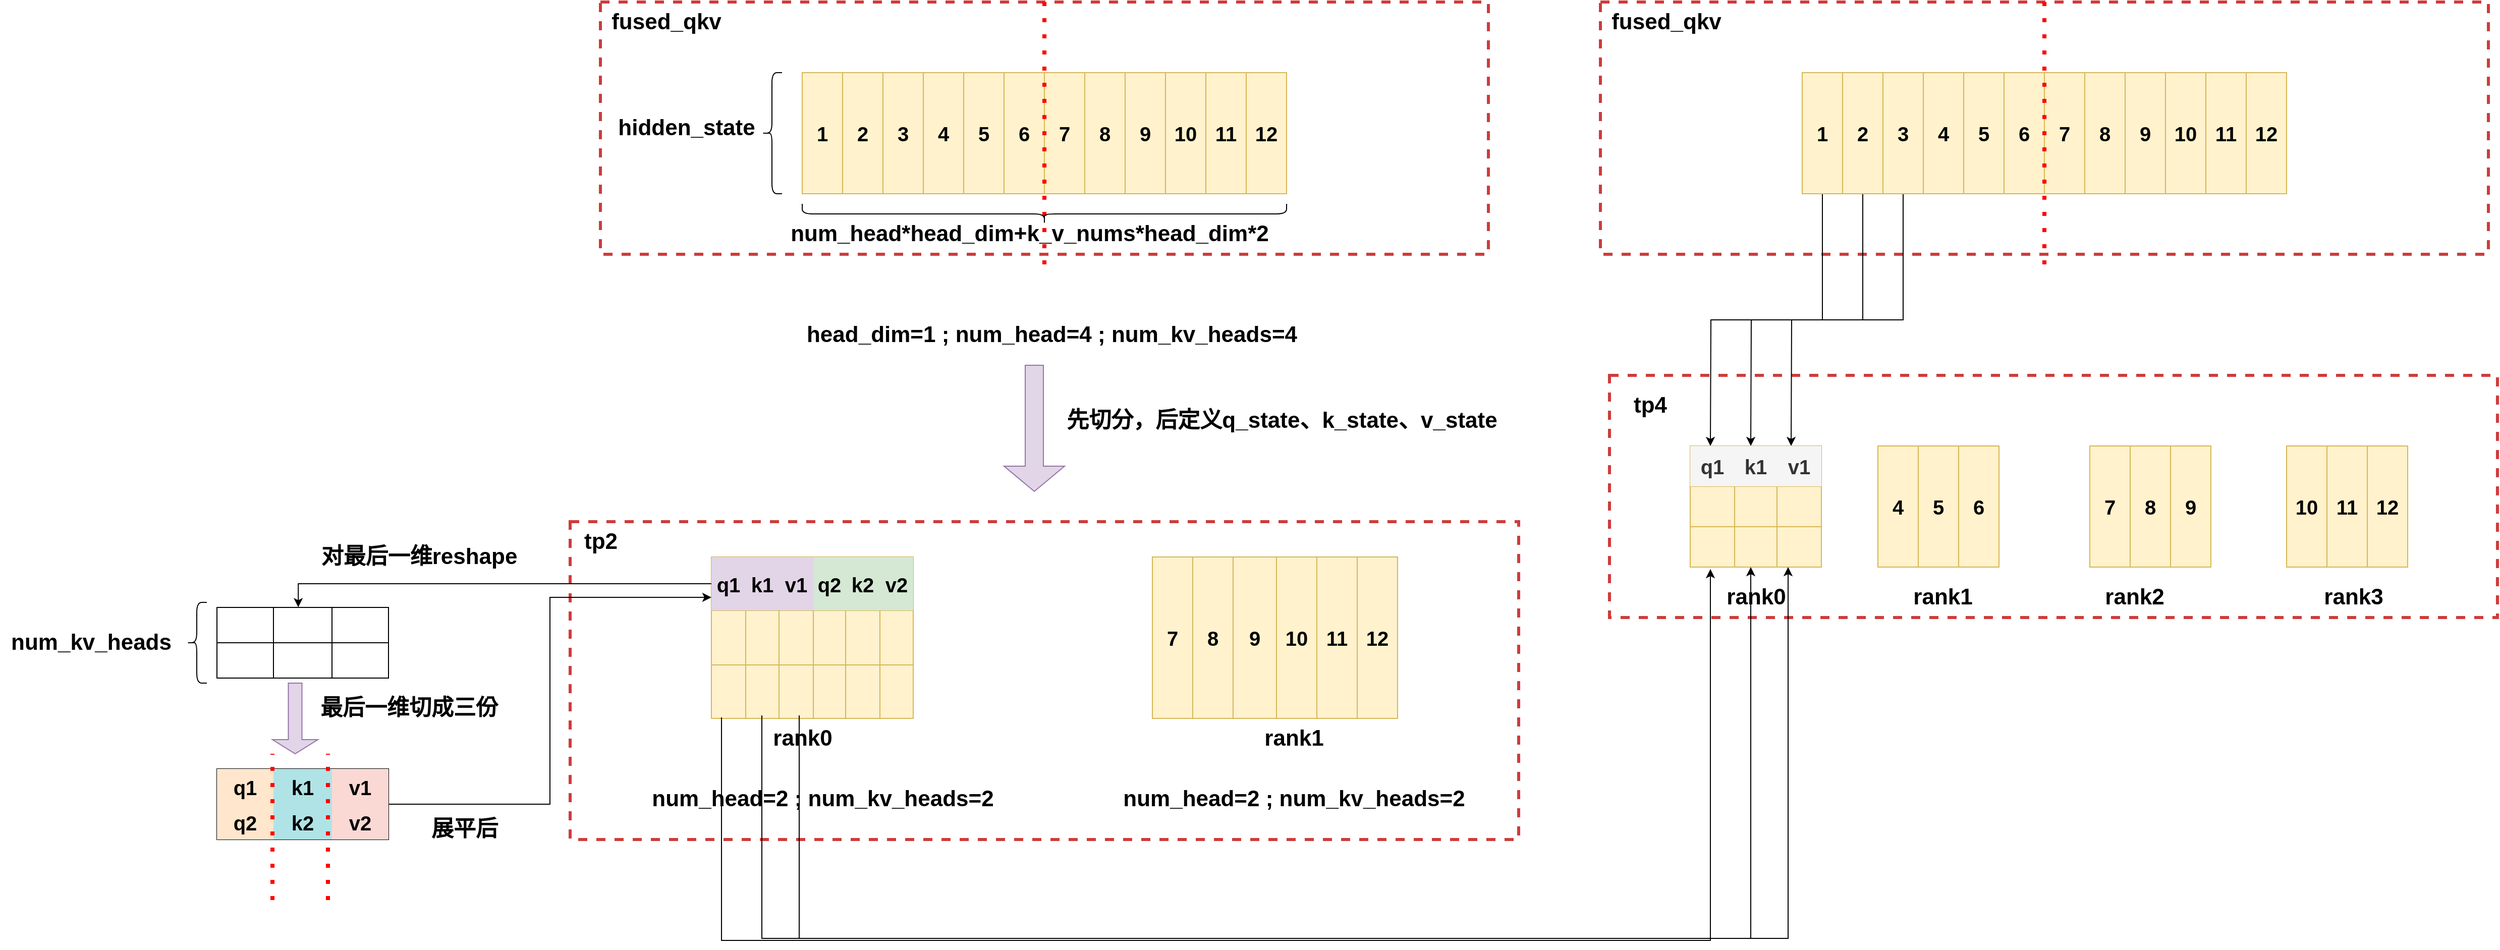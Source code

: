<mxfile version="28.1.2">
  <diagram name="第 1 页" id="qdPujDKUlXKJ9pawTFB2">
    <mxGraphModel dx="2940" dy="1637" grid="1" gridSize="10" guides="1" tooltips="1" connect="1" arrows="1" fold="1" page="1" pageScale="1" pageWidth="827" pageHeight="1169" math="0" shadow="0">
      <root>
        <mxCell id="0" />
        <mxCell id="1" parent="0" />
        <mxCell id="VnAICG5ymwRhYKLLCskk-14" value="" style="whiteSpace=wrap;html=1;fillColor=none;dashed=1;strokeWidth=3;strokeColor=light-dark(#ce3b3b, #ededed);" vertex="1" parent="1">
          <mxGeometry x="580" y="705" width="940" height="315" as="geometry" />
        </mxCell>
        <mxCell id="VnAICG5ymwRhYKLLCskk-2" value="" style="whiteSpace=wrap;html=1;fillColor=none;dashed=1;strokeWidth=3;strokeColor=light-dark(#ce3b3b, #ededed);" vertex="1" parent="1">
          <mxGeometry x="610" y="190" width="880" height="250" as="geometry" />
        </mxCell>
        <mxCell id="VnAICG5ymwRhYKLLCskk-1" value="1" style="rounded=0;whiteSpace=wrap;html=1;fillColor=#fff2cc;strokeColor=#d6b656;fontSize=20;fontStyle=1" vertex="1" parent="1">
          <mxGeometry x="810" y="260" width="40" height="120" as="geometry" />
        </mxCell>
        <mxCell id="VnAICG5ymwRhYKLLCskk-3" value="2" style="rounded=0;whiteSpace=wrap;html=1;fillColor=#fff2cc;strokeColor=#d6b656;fontSize=20;fontStyle=1" vertex="1" parent="1">
          <mxGeometry x="850" y="260" width="40" height="120" as="geometry" />
        </mxCell>
        <mxCell id="VnAICG5ymwRhYKLLCskk-4" value="3" style="rounded=0;whiteSpace=wrap;html=1;fillColor=#fff2cc;strokeColor=#d6b656;fontSize=20;fontStyle=1" vertex="1" parent="1">
          <mxGeometry x="890" y="260" width="40" height="120" as="geometry" />
        </mxCell>
        <mxCell id="VnAICG5ymwRhYKLLCskk-5" value="4" style="rounded=0;whiteSpace=wrap;html=1;fillColor=#fff2cc;strokeColor=#d6b656;fontSize=20;fontStyle=1" vertex="1" parent="1">
          <mxGeometry x="930" y="260" width="40" height="120" as="geometry" />
        </mxCell>
        <mxCell id="VnAICG5ymwRhYKLLCskk-6" value="5" style="rounded=0;whiteSpace=wrap;html=1;fillColor=#fff2cc;strokeColor=#d6b656;fontSize=20;fontStyle=1" vertex="1" parent="1">
          <mxGeometry x="970" y="260" width="40" height="120" as="geometry" />
        </mxCell>
        <mxCell id="VnAICG5ymwRhYKLLCskk-7" value="6" style="rounded=0;whiteSpace=wrap;html=1;fillColor=#fff2cc;strokeColor=#d6b656;fontSize=20;fontStyle=1" vertex="1" parent="1">
          <mxGeometry x="1010" y="260" width="40" height="120" as="geometry" />
        </mxCell>
        <mxCell id="VnAICG5ymwRhYKLLCskk-8" value="7" style="rounded=0;whiteSpace=wrap;html=1;fillColor=#fff2cc;strokeColor=#d6b656;fontSize=20;fontStyle=1" vertex="1" parent="1">
          <mxGeometry x="1050" y="260" width="40" height="120" as="geometry" />
        </mxCell>
        <mxCell id="VnAICG5ymwRhYKLLCskk-9" value="8" style="rounded=0;whiteSpace=wrap;html=1;fillColor=#fff2cc;strokeColor=#d6b656;fontSize=20;fontStyle=1" vertex="1" parent="1">
          <mxGeometry x="1090" y="260" width="40" height="120" as="geometry" />
        </mxCell>
        <mxCell id="VnAICG5ymwRhYKLLCskk-10" value="9" style="rounded=0;whiteSpace=wrap;html=1;fillColor=#fff2cc;strokeColor=#d6b656;fontSize=20;fontStyle=1" vertex="1" parent="1">
          <mxGeometry x="1130" y="260" width="40" height="120" as="geometry" />
        </mxCell>
        <mxCell id="VnAICG5ymwRhYKLLCskk-11" value="10" style="rounded=0;whiteSpace=wrap;html=1;fillColor=#fff2cc;strokeColor=#d6b656;fontSize=20;fontStyle=1" vertex="1" parent="1">
          <mxGeometry x="1170" y="260" width="40" height="120" as="geometry" />
        </mxCell>
        <mxCell id="VnAICG5ymwRhYKLLCskk-12" value="11" style="rounded=0;whiteSpace=wrap;html=1;fillColor=#fff2cc;strokeColor=#d6b656;fontSize=20;fontStyle=1" vertex="1" parent="1">
          <mxGeometry x="1210" y="260" width="40" height="120" as="geometry" />
        </mxCell>
        <mxCell id="VnAICG5ymwRhYKLLCskk-13" value="12" style="rounded=0;whiteSpace=wrap;html=1;fillColor=#fff2cc;strokeColor=#d6b656;fontSize=20;fontStyle=1" vertex="1" parent="1">
          <mxGeometry x="1250" y="260" width="40" height="120" as="geometry" />
        </mxCell>
        <mxCell id="VnAICG5ymwRhYKLLCskk-27" value="" style="whiteSpace=wrap;html=1;fillColor=none;dashed=1;strokeWidth=3;strokeColor=light-dark(#ce3b3b, #ededed);" vertex="1" parent="1">
          <mxGeometry x="1610" y="560" width="880" height="240" as="geometry" />
        </mxCell>
        <mxCell id="VnAICG5ymwRhYKLLCskk-50" value="&lt;font style=&quot;font-size: 22px;&quot;&gt;&lt;b&gt;fused_qkv&lt;/b&gt;&lt;/font&gt;" style="text;html=1;align=center;verticalAlign=middle;resizable=0;points=[];autosize=1;strokeColor=none;fillColor=none;" vertex="1" parent="1">
          <mxGeometry x="610" y="190" width="130" height="40" as="geometry" />
        </mxCell>
        <mxCell id="VnAICG5ymwRhYKLLCskk-51" value="" style="endArrow=none;dashed=1;html=1;dashPattern=1 3;strokeWidth=4;rounded=0;entryX=0.5;entryY=0;entryDx=0;entryDy=0;strokeColor=#FF0000;" edge="1" parent="1" target="VnAICG5ymwRhYKLLCskk-2">
          <mxGeometry width="50" height="50" relative="1" as="geometry">
            <mxPoint x="1050" y="450" as="sourcePoint" />
            <mxPoint x="1260" y="560" as="targetPoint" />
          </mxGeometry>
        </mxCell>
        <mxCell id="VnAICG5ymwRhYKLLCskk-52" value="&lt;font style=&quot;font-size: 22px;&quot;&gt;&lt;b&gt;tp2&lt;/b&gt;&lt;/font&gt;" style="text;html=1;align=center;verticalAlign=middle;resizable=0;points=[];autosize=1;strokeColor=none;fillColor=none;" vertex="1" parent="1">
          <mxGeometry x="580" y="705" width="60" height="40" as="geometry" />
        </mxCell>
        <mxCell id="VnAICG5ymwRhYKLLCskk-53" value="&lt;font style=&quot;font-size: 22px;&quot;&gt;&lt;b&gt;rank0&lt;/b&gt;&lt;/font&gt;" style="text;html=1;align=center;verticalAlign=middle;resizable=0;points=[];autosize=1;strokeColor=none;fillColor=none;" vertex="1" parent="1">
          <mxGeometry x="770" y="900" width="80" height="40" as="geometry" />
        </mxCell>
        <mxCell id="VnAICG5ymwRhYKLLCskk-54" value="&lt;font style=&quot;font-size: 22px;&quot;&gt;&lt;b&gt;rank1&lt;/b&gt;&lt;/font&gt;" style="text;html=1;align=center;verticalAlign=middle;resizable=0;points=[];autosize=1;strokeColor=none;fillColor=none;" vertex="1" parent="1">
          <mxGeometry x="1257" y="900" width="80" height="40" as="geometry" />
        </mxCell>
        <mxCell id="VnAICG5ymwRhYKLLCskk-55" value="&lt;font style=&quot;font-size: 22px;&quot;&gt;&lt;b&gt;tp4&lt;/b&gt;&lt;/font&gt;" style="text;html=1;align=center;verticalAlign=middle;resizable=0;points=[];autosize=1;strokeColor=none;fillColor=none;" vertex="1" parent="1">
          <mxGeometry x="1620" y="570" width="60" height="40" as="geometry" />
        </mxCell>
        <mxCell id="VnAICG5ymwRhYKLLCskk-56" value="&lt;font style=&quot;font-size: 22px;&quot;&gt;&lt;b&gt;rank0&lt;/b&gt;&lt;/font&gt;" style="text;html=1;align=center;verticalAlign=middle;resizable=0;points=[];autosize=1;strokeColor=none;fillColor=none;" vertex="1" parent="1">
          <mxGeometry x="1715" y="760" width="80" height="40" as="geometry" />
        </mxCell>
        <mxCell id="VnAICG5ymwRhYKLLCskk-57" value="&lt;font style=&quot;font-size: 22px;&quot;&gt;&lt;b&gt;rank1&lt;/b&gt;&lt;/font&gt;" style="text;html=1;align=center;verticalAlign=middle;resizable=0;points=[];autosize=1;strokeColor=none;fillColor=none;" vertex="1" parent="1">
          <mxGeometry x="1900" y="760" width="80" height="40" as="geometry" />
        </mxCell>
        <mxCell id="VnAICG5ymwRhYKLLCskk-58" value="&lt;font style=&quot;font-size: 22px;&quot;&gt;&lt;b&gt;rank2&lt;/b&gt;&lt;/font&gt;" style="text;html=1;align=center;verticalAlign=middle;resizable=0;points=[];autosize=1;strokeColor=none;fillColor=none;" vertex="1" parent="1">
          <mxGeometry x="2090" y="760" width="80" height="40" as="geometry" />
        </mxCell>
        <mxCell id="VnAICG5ymwRhYKLLCskk-59" value="&lt;font style=&quot;font-size: 22px;&quot;&gt;&lt;b&gt;rank3&lt;/b&gt;&lt;/font&gt;" style="text;html=1;align=center;verticalAlign=middle;resizable=0;points=[];autosize=1;strokeColor=none;fillColor=none;" vertex="1" parent="1">
          <mxGeometry x="2307" y="760" width="80" height="40" as="geometry" />
        </mxCell>
        <mxCell id="VnAICG5ymwRhYKLLCskk-60" value="" style="whiteSpace=wrap;html=1;fillColor=none;dashed=1;strokeWidth=3;strokeColor=light-dark(#ce3b3b, #ededed);" vertex="1" parent="1">
          <mxGeometry x="1601" y="190" width="880" height="250" as="geometry" />
        </mxCell>
        <mxCell id="VnAICG5ymwRhYKLLCskk-75" style="edgeStyle=orthogonalEdgeStyle;rounded=0;orthogonalLoop=1;jettySize=auto;html=1;exitX=0.5;exitY=1;exitDx=0;exitDy=0;entryX=0.5;entryY=0;entryDx=0;entryDy=0;" edge="1" parent="1" source="VnAICG5ymwRhYKLLCskk-61">
          <mxGeometry relative="1" as="geometry">
            <mxPoint x="1710" y="630" as="targetPoint" />
          </mxGeometry>
        </mxCell>
        <mxCell id="VnAICG5ymwRhYKLLCskk-61" value="1" style="rounded=0;whiteSpace=wrap;html=1;fillColor=#fff2cc;strokeColor=#d6b656;fontSize=20;fontStyle=1" vertex="1" parent="1">
          <mxGeometry x="1801" y="260" width="40" height="120" as="geometry" />
        </mxCell>
        <mxCell id="VnAICG5ymwRhYKLLCskk-76" style="edgeStyle=orthogonalEdgeStyle;rounded=0;orthogonalLoop=1;jettySize=auto;html=1;exitX=0.5;exitY=1;exitDx=0;exitDy=0;entryX=0.5;entryY=0;entryDx=0;entryDy=0;" edge="1" parent="1" source="VnAICG5ymwRhYKLLCskk-62">
          <mxGeometry relative="1" as="geometry">
            <mxPoint x="1750" y="630" as="targetPoint" />
          </mxGeometry>
        </mxCell>
        <mxCell id="VnAICG5ymwRhYKLLCskk-62" value="2" style="rounded=0;whiteSpace=wrap;html=1;fillColor=#fff2cc;strokeColor=#d6b656;fontSize=20;fontStyle=1" vertex="1" parent="1">
          <mxGeometry x="1841" y="260" width="40" height="120" as="geometry" />
        </mxCell>
        <mxCell id="VnAICG5ymwRhYKLLCskk-77" style="edgeStyle=orthogonalEdgeStyle;rounded=0;orthogonalLoop=1;jettySize=auto;html=1;exitX=0.5;exitY=1;exitDx=0;exitDy=0;entryX=0.5;entryY=0;entryDx=0;entryDy=0;" edge="1" parent="1" source="VnAICG5ymwRhYKLLCskk-63">
          <mxGeometry relative="1" as="geometry">
            <mxPoint x="1790" y="630" as="targetPoint" />
          </mxGeometry>
        </mxCell>
        <mxCell id="VnAICG5ymwRhYKLLCskk-63" value="3" style="rounded=0;whiteSpace=wrap;html=1;fillColor=#fff2cc;strokeColor=#d6b656;fontSize=20;fontStyle=1" vertex="1" parent="1">
          <mxGeometry x="1881" y="260" width="40" height="120" as="geometry" />
        </mxCell>
        <mxCell id="VnAICG5ymwRhYKLLCskk-64" value="4" style="rounded=0;whiteSpace=wrap;html=1;fillColor=#fff2cc;strokeColor=#d6b656;fontSize=20;fontStyle=1" vertex="1" parent="1">
          <mxGeometry x="1921" y="260" width="40" height="120" as="geometry" />
        </mxCell>
        <mxCell id="VnAICG5ymwRhYKLLCskk-65" value="5" style="rounded=0;whiteSpace=wrap;html=1;fillColor=#fff2cc;strokeColor=#d6b656;fontSize=20;fontStyle=1" vertex="1" parent="1">
          <mxGeometry x="1961" y="260" width="40" height="120" as="geometry" />
        </mxCell>
        <mxCell id="VnAICG5ymwRhYKLLCskk-66" value="6" style="rounded=0;whiteSpace=wrap;html=1;fillColor=#fff2cc;strokeColor=#d6b656;fontSize=20;fontStyle=1" vertex="1" parent="1">
          <mxGeometry x="2001" y="260" width="40" height="120" as="geometry" />
        </mxCell>
        <mxCell id="VnAICG5ymwRhYKLLCskk-67" value="7" style="rounded=0;whiteSpace=wrap;html=1;fillColor=#fff2cc;strokeColor=#d6b656;fontSize=20;fontStyle=1" vertex="1" parent="1">
          <mxGeometry x="2041" y="260" width="40" height="120" as="geometry" />
        </mxCell>
        <mxCell id="VnAICG5ymwRhYKLLCskk-68" value="8" style="rounded=0;whiteSpace=wrap;html=1;fillColor=#fff2cc;strokeColor=#d6b656;fontSize=20;fontStyle=1" vertex="1" parent="1">
          <mxGeometry x="2081" y="260" width="40" height="120" as="geometry" />
        </mxCell>
        <mxCell id="VnAICG5ymwRhYKLLCskk-69" value="9" style="rounded=0;whiteSpace=wrap;html=1;fillColor=#fff2cc;strokeColor=#d6b656;fontSize=20;fontStyle=1" vertex="1" parent="1">
          <mxGeometry x="2121" y="260" width="40" height="120" as="geometry" />
        </mxCell>
        <mxCell id="VnAICG5ymwRhYKLLCskk-70" value="10" style="rounded=0;whiteSpace=wrap;html=1;fillColor=#fff2cc;strokeColor=#d6b656;fontSize=20;fontStyle=1" vertex="1" parent="1">
          <mxGeometry x="2161" y="260" width="40" height="120" as="geometry" />
        </mxCell>
        <mxCell id="VnAICG5ymwRhYKLLCskk-71" value="11" style="rounded=0;whiteSpace=wrap;html=1;fillColor=#fff2cc;strokeColor=#d6b656;fontSize=20;fontStyle=1" vertex="1" parent="1">
          <mxGeometry x="2201" y="260" width="40" height="120" as="geometry" />
        </mxCell>
        <mxCell id="VnAICG5ymwRhYKLLCskk-72" value="12" style="rounded=0;whiteSpace=wrap;html=1;fillColor=#fff2cc;strokeColor=#d6b656;fontSize=20;fontStyle=1" vertex="1" parent="1">
          <mxGeometry x="2241" y="260" width="40" height="120" as="geometry" />
        </mxCell>
        <mxCell id="VnAICG5ymwRhYKLLCskk-73" value="&lt;font style=&quot;font-size: 22px;&quot;&gt;&lt;b&gt;fused_qkv&lt;/b&gt;&lt;/font&gt;" style="text;html=1;align=center;verticalAlign=middle;resizable=0;points=[];autosize=1;strokeColor=none;fillColor=none;" vertex="1" parent="1">
          <mxGeometry x="1601" y="190" width="130" height="40" as="geometry" />
        </mxCell>
        <mxCell id="VnAICG5ymwRhYKLLCskk-74" value="" style="endArrow=none;dashed=1;html=1;dashPattern=1 3;strokeWidth=4;rounded=0;entryX=0.5;entryY=0;entryDx=0;entryDy=0;strokeColor=#FF0000;" edge="1" parent="1" target="VnAICG5ymwRhYKLLCskk-60">
          <mxGeometry width="50" height="50" relative="1" as="geometry">
            <mxPoint x="2041" y="450" as="sourcePoint" />
            <mxPoint x="2251" y="560" as="targetPoint" />
          </mxGeometry>
        </mxCell>
        <mxCell id="VnAICG5ymwRhYKLLCskk-109" value="" style="shape=table;startSize=0;container=1;collapsible=0;childLayout=tableLayout;fillColor=#fff2cc;strokeColor=#d6b656;fontSize=20;fontStyle=1" vertex="1" parent="1">
          <mxGeometry x="720" y="740" width="200" height="160" as="geometry" />
        </mxCell>
        <mxCell id="VnAICG5ymwRhYKLLCskk-110" value="" style="shape=tableRow;horizontal=0;startSize=0;swimlaneHead=0;swimlaneBody=0;strokeColor=inherit;top=0;left=0;bottom=0;right=0;collapsible=0;dropTarget=0;fillColor=none;points=[[0,0.5],[1,0.5]];portConstraint=eastwest;fontSize=20;fontStyle=1" vertex="1" parent="VnAICG5ymwRhYKLLCskk-109">
          <mxGeometry width="200" height="53" as="geometry" />
        </mxCell>
        <mxCell id="VnAICG5ymwRhYKLLCskk-111" value="q1" style="shape=partialRectangle;html=1;whiteSpace=wrap;connectable=0;strokeColor=#9673a6;overflow=hidden;fillColor=#e1d5e7;top=0;left=0;bottom=0;right=0;pointerEvents=1;fontSize=20;fontStyle=1" vertex="1" parent="VnAICG5ymwRhYKLLCskk-110">
          <mxGeometry width="34" height="53" as="geometry">
            <mxRectangle width="34" height="53" as="alternateBounds" />
          </mxGeometry>
        </mxCell>
        <mxCell id="VnAICG5ymwRhYKLLCskk-112" value="k1" style="shape=partialRectangle;html=1;whiteSpace=wrap;connectable=0;overflow=hidden;top=0;left=0;bottom=0;right=0;pointerEvents=1;fillColor=#e1d5e7;strokeColor=#9673a6;fontSize=20;fontStyle=1" vertex="1" parent="VnAICG5ymwRhYKLLCskk-110">
          <mxGeometry x="34" width="33" height="53" as="geometry">
            <mxRectangle width="33" height="53" as="alternateBounds" />
          </mxGeometry>
        </mxCell>
        <mxCell id="VnAICG5ymwRhYKLLCskk-113" value="v1" style="shape=partialRectangle;html=1;whiteSpace=wrap;connectable=0;strokeColor=#9673a6;overflow=hidden;fillColor=#e1d5e7;top=0;left=0;bottom=0;right=0;pointerEvents=1;fontSize=20;fontStyle=1" vertex="1" parent="VnAICG5ymwRhYKLLCskk-110">
          <mxGeometry x="67" width="34" height="53" as="geometry">
            <mxRectangle width="34" height="53" as="alternateBounds" />
          </mxGeometry>
        </mxCell>
        <mxCell id="VnAICG5ymwRhYKLLCskk-114" value="q2" style="shape=partialRectangle;html=1;whiteSpace=wrap;connectable=0;strokeColor=#82b366;overflow=hidden;fillColor=#d5e8d4;top=0;left=0;bottom=0;right=0;pointerEvents=1;fontSize=20;fontStyle=1" vertex="1" parent="VnAICG5ymwRhYKLLCskk-110">
          <mxGeometry x="101" width="32" height="53" as="geometry">
            <mxRectangle width="32" height="53" as="alternateBounds" />
          </mxGeometry>
        </mxCell>
        <mxCell id="VnAICG5ymwRhYKLLCskk-115" value="k2" style="shape=partialRectangle;html=1;whiteSpace=wrap;connectable=0;strokeColor=#82b366;overflow=hidden;fillColor=#d5e8d4;top=0;left=0;bottom=0;right=0;pointerEvents=1;fontSize=20;fontStyle=1" vertex="1" parent="VnAICG5ymwRhYKLLCskk-110">
          <mxGeometry x="133" width="34" height="53" as="geometry">
            <mxRectangle width="34" height="53" as="alternateBounds" />
          </mxGeometry>
        </mxCell>
        <mxCell id="VnAICG5ymwRhYKLLCskk-116" value="v2" style="shape=partialRectangle;html=1;whiteSpace=wrap;connectable=0;strokeColor=#82b366;overflow=hidden;fillColor=#d5e8d4;top=0;left=0;bottom=0;right=0;pointerEvents=1;fontSize=20;fontStyle=1" vertex="1" parent="VnAICG5ymwRhYKLLCskk-110">
          <mxGeometry x="167" width="33" height="53" as="geometry">
            <mxRectangle width="33" height="53" as="alternateBounds" />
          </mxGeometry>
        </mxCell>
        <mxCell id="VnAICG5ymwRhYKLLCskk-117" value="" style="shape=tableRow;horizontal=0;startSize=0;swimlaneHead=0;swimlaneBody=0;strokeColor=inherit;top=0;left=0;bottom=0;right=0;collapsible=0;dropTarget=0;fillColor=none;points=[[0,0.5],[1,0.5]];portConstraint=eastwest;fontSize=20;fontStyle=1" vertex="1" parent="VnAICG5ymwRhYKLLCskk-109">
          <mxGeometry y="53" width="200" height="54" as="geometry" />
        </mxCell>
        <mxCell id="VnAICG5ymwRhYKLLCskk-118" value="" style="shape=partialRectangle;html=1;whiteSpace=wrap;connectable=0;strokeColor=inherit;overflow=hidden;fillColor=none;top=0;left=0;bottom=0;right=0;pointerEvents=1;fontSize=20;fontStyle=1" vertex="1" parent="VnAICG5ymwRhYKLLCskk-117">
          <mxGeometry width="34" height="54" as="geometry">
            <mxRectangle width="34" height="54" as="alternateBounds" />
          </mxGeometry>
        </mxCell>
        <mxCell id="VnAICG5ymwRhYKLLCskk-119" value="" style="shape=partialRectangle;html=1;whiteSpace=wrap;connectable=0;strokeColor=inherit;overflow=hidden;fillColor=none;top=0;left=0;bottom=0;right=0;pointerEvents=1;fontSize=20;fontStyle=1" vertex="1" parent="VnAICG5ymwRhYKLLCskk-117">
          <mxGeometry x="34" width="33" height="54" as="geometry">
            <mxRectangle width="33" height="54" as="alternateBounds" />
          </mxGeometry>
        </mxCell>
        <mxCell id="VnAICG5ymwRhYKLLCskk-120" value="" style="shape=partialRectangle;html=1;whiteSpace=wrap;connectable=0;strokeColor=inherit;overflow=hidden;fillColor=none;top=0;left=0;bottom=0;right=0;pointerEvents=1;fontSize=20;fontStyle=1" vertex="1" parent="VnAICG5ymwRhYKLLCskk-117">
          <mxGeometry x="67" width="34" height="54" as="geometry">
            <mxRectangle width="34" height="54" as="alternateBounds" />
          </mxGeometry>
        </mxCell>
        <mxCell id="VnAICG5ymwRhYKLLCskk-121" value="" style="shape=partialRectangle;html=1;whiteSpace=wrap;connectable=0;strokeColor=inherit;overflow=hidden;fillColor=none;top=0;left=0;bottom=0;right=0;pointerEvents=1;fontSize=20;fontStyle=1" vertex="1" parent="VnAICG5ymwRhYKLLCskk-117">
          <mxGeometry x="101" width="32" height="54" as="geometry">
            <mxRectangle width="32" height="54" as="alternateBounds" />
          </mxGeometry>
        </mxCell>
        <mxCell id="VnAICG5ymwRhYKLLCskk-122" value="" style="shape=partialRectangle;html=1;whiteSpace=wrap;connectable=0;strokeColor=inherit;overflow=hidden;fillColor=none;top=0;left=0;bottom=0;right=0;pointerEvents=1;fontSize=20;fontStyle=1" vertex="1" parent="VnAICG5ymwRhYKLLCskk-117">
          <mxGeometry x="133" width="34" height="54" as="geometry">
            <mxRectangle width="34" height="54" as="alternateBounds" />
          </mxGeometry>
        </mxCell>
        <mxCell id="VnAICG5ymwRhYKLLCskk-123" value="" style="shape=partialRectangle;html=1;whiteSpace=wrap;connectable=0;strokeColor=inherit;overflow=hidden;fillColor=none;top=0;left=0;bottom=0;right=0;pointerEvents=1;fontSize=20;fontStyle=1" vertex="1" parent="VnAICG5ymwRhYKLLCskk-117">
          <mxGeometry x="167" width="33" height="54" as="geometry">
            <mxRectangle width="33" height="54" as="alternateBounds" />
          </mxGeometry>
        </mxCell>
        <mxCell id="VnAICG5ymwRhYKLLCskk-124" value="" style="shape=tableRow;horizontal=0;startSize=0;swimlaneHead=0;swimlaneBody=0;strokeColor=inherit;top=0;left=0;bottom=0;right=0;collapsible=0;dropTarget=0;fillColor=none;points=[[0,0.5],[1,0.5]];portConstraint=eastwest;fontSize=20;fontStyle=1" vertex="1" parent="VnAICG5ymwRhYKLLCskk-109">
          <mxGeometry y="107" width="200" height="53" as="geometry" />
        </mxCell>
        <mxCell id="VnAICG5ymwRhYKLLCskk-125" value="" style="shape=partialRectangle;html=1;whiteSpace=wrap;connectable=0;strokeColor=inherit;overflow=hidden;fillColor=none;top=0;left=0;bottom=0;right=0;pointerEvents=1;fontSize=20;fontStyle=1" vertex="1" parent="VnAICG5ymwRhYKLLCskk-124">
          <mxGeometry width="34" height="53" as="geometry">
            <mxRectangle width="34" height="53" as="alternateBounds" />
          </mxGeometry>
        </mxCell>
        <mxCell id="VnAICG5ymwRhYKLLCskk-126" value="" style="shape=partialRectangle;html=1;whiteSpace=wrap;connectable=0;strokeColor=inherit;overflow=hidden;fillColor=none;top=0;left=0;bottom=0;right=0;pointerEvents=1;fontSize=20;fontStyle=1" vertex="1" parent="VnAICG5ymwRhYKLLCskk-124">
          <mxGeometry x="34" width="33" height="53" as="geometry">
            <mxRectangle width="33" height="53" as="alternateBounds" />
          </mxGeometry>
        </mxCell>
        <mxCell id="VnAICG5ymwRhYKLLCskk-127" value="" style="shape=partialRectangle;html=1;whiteSpace=wrap;connectable=0;strokeColor=inherit;overflow=hidden;fillColor=none;top=0;left=0;bottom=0;right=0;pointerEvents=1;fontSize=20;fontStyle=1" vertex="1" parent="VnAICG5ymwRhYKLLCskk-124">
          <mxGeometry x="67" width="34" height="53" as="geometry">
            <mxRectangle width="34" height="53" as="alternateBounds" />
          </mxGeometry>
        </mxCell>
        <mxCell id="VnAICG5ymwRhYKLLCskk-128" value="" style="shape=partialRectangle;html=1;whiteSpace=wrap;connectable=0;strokeColor=inherit;overflow=hidden;fillColor=none;top=0;left=0;bottom=0;right=0;pointerEvents=1;fontSize=20;fontStyle=1" vertex="1" parent="VnAICG5ymwRhYKLLCskk-124">
          <mxGeometry x="101" width="32" height="53" as="geometry">
            <mxRectangle width="32" height="53" as="alternateBounds" />
          </mxGeometry>
        </mxCell>
        <mxCell id="VnAICG5ymwRhYKLLCskk-129" value="" style="shape=partialRectangle;html=1;whiteSpace=wrap;connectable=0;strokeColor=inherit;overflow=hidden;fillColor=none;top=0;left=0;bottom=0;right=0;pointerEvents=1;fontSize=20;fontStyle=1" vertex="1" parent="VnAICG5ymwRhYKLLCskk-124">
          <mxGeometry x="133" width="34" height="53" as="geometry">
            <mxRectangle width="34" height="53" as="alternateBounds" />
          </mxGeometry>
        </mxCell>
        <mxCell id="VnAICG5ymwRhYKLLCskk-130" value="" style="shape=partialRectangle;html=1;whiteSpace=wrap;connectable=0;strokeColor=inherit;overflow=hidden;fillColor=none;top=0;left=0;bottom=0;right=0;pointerEvents=1;fontSize=20;fontStyle=1" vertex="1" parent="VnAICG5ymwRhYKLLCskk-124">
          <mxGeometry x="167" width="33" height="53" as="geometry">
            <mxRectangle width="33" height="53" as="alternateBounds" />
          </mxGeometry>
        </mxCell>
        <mxCell id="VnAICG5ymwRhYKLLCskk-132" value="" style="shape=curlyBracket;whiteSpace=wrap;html=1;rounded=1;labelPosition=left;verticalLabelPosition=middle;align=right;verticalAlign=middle;" vertex="1" parent="1">
          <mxGeometry x="770" y="260" width="20" height="120" as="geometry" />
        </mxCell>
        <mxCell id="VnAICG5ymwRhYKLLCskk-133" value="&lt;font style=&quot;font-size: 22px;&quot;&gt;&lt;b&gt;hidden_state&lt;/b&gt;&lt;/font&gt;" style="text;html=1;align=center;verticalAlign=middle;resizable=0;points=[];autosize=1;strokeColor=none;fillColor=none;" vertex="1" parent="1">
          <mxGeometry x="615" y="295" width="160" height="40" as="geometry" />
        </mxCell>
        <mxCell id="VnAICG5ymwRhYKLLCskk-134" value="" style="shape=curlyBracket;whiteSpace=wrap;html=1;rounded=1;labelPosition=left;verticalLabelPosition=middle;align=right;verticalAlign=middle;rotation=-90;" vertex="1" parent="1">
          <mxGeometry x="1040" y="160" width="20" height="480" as="geometry" />
        </mxCell>
        <mxCell id="VnAICG5ymwRhYKLLCskk-135" value="&lt;font style=&quot;font-size: 22px;&quot;&gt;&lt;b&gt;num_head*head_dim+k_v_nums*head_dim*2&lt;/b&gt;&lt;/font&gt;" style="text;html=1;align=center;verticalAlign=middle;resizable=0;points=[];autosize=1;strokeColor=none;fillColor=none;" vertex="1" parent="1">
          <mxGeometry x="785" y="400" width="500" height="40" as="geometry" />
        </mxCell>
        <mxCell id="VnAICG5ymwRhYKLLCskk-136" value="&lt;font style=&quot;font-size: 22px;&quot;&gt;&lt;b&gt;head_dim=1 ; num_head=4 ;&amp;nbsp;&lt;/b&gt;&lt;b&gt;num_kv_heads&lt;/b&gt;&lt;b&gt;=4&lt;/b&gt;&lt;/font&gt;" style="text;html=1;align=center;verticalAlign=middle;resizable=0;points=[];autosize=1;strokeColor=none;fillColor=none;" vertex="1" parent="1">
          <mxGeometry x="802" y="500" width="510" height="40" as="geometry" />
        </mxCell>
        <mxCell id="VnAICG5ymwRhYKLLCskk-140" value="" style="group;fontSize=20;fontStyle=1" vertex="1" connectable="0" parent="1">
          <mxGeometry x="1157" y="740" width="243" height="160" as="geometry" />
        </mxCell>
        <mxCell id="VnAICG5ymwRhYKLLCskk-21" value="7" style="rounded=0;whiteSpace=wrap;html=1;fillColor=#fff2cc;strokeColor=#d6b656;fontSize=20;fontStyle=1" vertex="1" parent="VnAICG5ymwRhYKLLCskk-140">
          <mxGeometry width="40.0" height="160" as="geometry" />
        </mxCell>
        <mxCell id="VnAICG5ymwRhYKLLCskk-22" value="8" style="rounded=0;whiteSpace=wrap;html=1;fillColor=#fff2cc;strokeColor=#d6b656;fontSize=20;fontStyle=1" vertex="1" parent="VnAICG5ymwRhYKLLCskk-140">
          <mxGeometry x="40.0" width="40.0" height="160" as="geometry" />
        </mxCell>
        <mxCell id="VnAICG5ymwRhYKLLCskk-23" value="9" style="rounded=0;whiteSpace=wrap;html=1;fillColor=#fff2cc;strokeColor=#d6b656;fontSize=20;fontStyle=1" vertex="1" parent="VnAICG5ymwRhYKLLCskk-140">
          <mxGeometry x="80.0" width="43" height="160" as="geometry" />
        </mxCell>
        <mxCell id="VnAICG5ymwRhYKLLCskk-137" value="10" style="rounded=0;whiteSpace=wrap;html=1;fillColor=#fff2cc;strokeColor=#d6b656;fontSize=20;fontStyle=1" vertex="1" parent="VnAICG5ymwRhYKLLCskk-140">
          <mxGeometry x="123.0" width="40.0" height="160" as="geometry" />
        </mxCell>
        <mxCell id="VnAICG5ymwRhYKLLCskk-138" value="11" style="rounded=0;whiteSpace=wrap;html=1;fillColor=#fff2cc;strokeColor=#d6b656;fontSize=20;fontStyle=1" vertex="1" parent="VnAICG5ymwRhYKLLCskk-140">
          <mxGeometry x="163" width="40.0" height="160" as="geometry" />
        </mxCell>
        <mxCell id="VnAICG5ymwRhYKLLCskk-139" value="12" style="rounded=0;whiteSpace=wrap;html=1;fillColor=#fff2cc;strokeColor=#d6b656;fontSize=20;fontStyle=1" vertex="1" parent="VnAICG5ymwRhYKLLCskk-140">
          <mxGeometry x="203" width="40.0" height="160" as="geometry" />
        </mxCell>
        <mxCell id="VnAICG5ymwRhYKLLCskk-141" value="" style="shape=singleArrow;direction=south;whiteSpace=wrap;html=1;fillColor=#e1d5e7;strokeColor=#9673a6;" vertex="1" parent="1">
          <mxGeometry x="1010" y="550" width="60" height="125" as="geometry" />
        </mxCell>
        <mxCell id="VnAICG5ymwRhYKLLCskk-144" value="&lt;font style=&quot;font-size: 22px;&quot;&gt;&lt;b&gt;先切分，后定义q_state、k_state、v_state&lt;/b&gt;&lt;/font&gt;" style="text;html=1;align=center;verticalAlign=middle;resizable=0;points=[];autosize=1;strokeColor=none;fillColor=none;" vertex="1" parent="1">
          <mxGeometry x="1060" y="585" width="450" height="40" as="geometry" />
        </mxCell>
        <mxCell id="VnAICG5ymwRhYKLLCskk-147" value="&lt;font style=&quot;font-size: 22px;&quot;&gt;&lt;b&gt;num_head=2 ;&amp;nbsp;&lt;/b&gt;&lt;b&gt;num_kv_heads&lt;/b&gt;&lt;b&gt;=2&lt;/b&gt;&lt;/font&gt;" style="text;html=1;align=center;verticalAlign=middle;resizable=0;points=[];autosize=1;strokeColor=none;fillColor=none;" vertex="1" parent="1">
          <mxGeometry x="650" y="960" width="360" height="40" as="geometry" />
        </mxCell>
        <mxCell id="VnAICG5ymwRhYKLLCskk-148" value="&lt;font style=&quot;font-size: 22px;&quot;&gt;&lt;b&gt;num_head=2 ;&amp;nbsp;&lt;/b&gt;&lt;b&gt;num_kv_heads&lt;/b&gt;&lt;b&gt;=2&lt;/b&gt;&lt;/font&gt;" style="text;html=1;align=center;verticalAlign=middle;resizable=0;points=[];autosize=1;strokeColor=none;fillColor=none;" vertex="1" parent="1">
          <mxGeometry x="1117" y="960" width="360" height="40" as="geometry" />
        </mxCell>
        <mxCell id="VnAICG5ymwRhYKLLCskk-149" value="" style="shape=table;startSize=0;container=1;collapsible=0;childLayout=tableLayout;" vertex="1" parent="1">
          <mxGeometry x="230" y="790" width="170" height="70" as="geometry" />
        </mxCell>
        <mxCell id="VnAICG5ymwRhYKLLCskk-150" value="" style="shape=tableRow;horizontal=0;startSize=0;swimlaneHead=0;swimlaneBody=0;strokeColor=inherit;top=0;left=0;bottom=0;right=0;collapsible=0;dropTarget=0;fillColor=none;points=[[0,0.5],[1,0.5]];portConstraint=eastwest;" vertex="1" parent="VnAICG5ymwRhYKLLCskk-149">
          <mxGeometry width="170" height="35" as="geometry" />
        </mxCell>
        <mxCell id="VnAICG5ymwRhYKLLCskk-151" value="" style="shape=partialRectangle;html=1;whiteSpace=wrap;connectable=0;strokeColor=inherit;overflow=hidden;fillColor=none;top=0;left=0;bottom=0;right=0;pointerEvents=1;" vertex="1" parent="VnAICG5ymwRhYKLLCskk-150">
          <mxGeometry width="56" height="35" as="geometry">
            <mxRectangle width="56" height="35" as="alternateBounds" />
          </mxGeometry>
        </mxCell>
        <mxCell id="VnAICG5ymwRhYKLLCskk-152" value="" style="shape=partialRectangle;html=1;whiteSpace=wrap;connectable=0;strokeColor=inherit;overflow=hidden;fillColor=none;top=0;left=0;bottom=0;right=0;pointerEvents=1;" vertex="1" parent="VnAICG5ymwRhYKLLCskk-150">
          <mxGeometry x="56" width="58" height="35" as="geometry">
            <mxRectangle width="58" height="35" as="alternateBounds" />
          </mxGeometry>
        </mxCell>
        <mxCell id="VnAICG5ymwRhYKLLCskk-153" value="" style="shape=partialRectangle;html=1;whiteSpace=wrap;connectable=0;strokeColor=inherit;overflow=hidden;fillColor=none;top=0;left=0;bottom=0;right=0;pointerEvents=1;" vertex="1" parent="VnAICG5ymwRhYKLLCskk-150">
          <mxGeometry x="114" width="56" height="35" as="geometry">
            <mxRectangle width="56" height="35" as="alternateBounds" />
          </mxGeometry>
        </mxCell>
        <mxCell id="VnAICG5ymwRhYKLLCskk-154" value="" style="shape=tableRow;horizontal=0;startSize=0;swimlaneHead=0;swimlaneBody=0;strokeColor=inherit;top=0;left=0;bottom=0;right=0;collapsible=0;dropTarget=0;fillColor=none;points=[[0,0.5],[1,0.5]];portConstraint=eastwest;" vertex="1" parent="VnAICG5ymwRhYKLLCskk-149">
          <mxGeometry y="35" width="170" height="35" as="geometry" />
        </mxCell>
        <mxCell id="VnAICG5ymwRhYKLLCskk-155" value="" style="shape=partialRectangle;html=1;whiteSpace=wrap;connectable=0;strokeColor=inherit;overflow=hidden;fillColor=none;top=0;left=0;bottom=0;right=0;pointerEvents=1;" vertex="1" parent="VnAICG5ymwRhYKLLCskk-154">
          <mxGeometry width="56" height="35" as="geometry">
            <mxRectangle width="56" height="35" as="alternateBounds" />
          </mxGeometry>
        </mxCell>
        <mxCell id="VnAICG5ymwRhYKLLCskk-156" value="" style="shape=partialRectangle;html=1;whiteSpace=wrap;connectable=0;strokeColor=inherit;overflow=hidden;fillColor=none;top=0;left=0;bottom=0;right=0;pointerEvents=1;" vertex="1" parent="VnAICG5ymwRhYKLLCskk-154">
          <mxGeometry x="56" width="58" height="35" as="geometry">
            <mxRectangle width="58" height="35" as="alternateBounds" />
          </mxGeometry>
        </mxCell>
        <mxCell id="VnAICG5ymwRhYKLLCskk-157" value="" style="shape=partialRectangle;html=1;whiteSpace=wrap;connectable=0;strokeColor=inherit;overflow=hidden;fillColor=none;top=0;left=0;bottom=0;right=0;pointerEvents=1;" vertex="1" parent="VnAICG5ymwRhYKLLCskk-154">
          <mxGeometry x="114" width="56" height="35" as="geometry">
            <mxRectangle width="56" height="35" as="alternateBounds" />
          </mxGeometry>
        </mxCell>
        <mxCell id="VnAICG5ymwRhYKLLCskk-158" style="edgeStyle=orthogonalEdgeStyle;rounded=0;orthogonalLoop=1;jettySize=auto;html=1;exitX=0;exitY=0.5;exitDx=0;exitDy=0;entryX=0.474;entryY=-0.006;entryDx=0;entryDy=0;entryPerimeter=0;" edge="1" parent="1" source="VnAICG5ymwRhYKLLCskk-110" target="VnAICG5ymwRhYKLLCskk-150">
          <mxGeometry relative="1" as="geometry" />
        </mxCell>
        <mxCell id="VnAICG5ymwRhYKLLCskk-159" value="&lt;font style=&quot;font-size: 22px;&quot;&gt;&lt;b&gt;对最后一维reshape&lt;/b&gt;&lt;/font&gt;" style="text;html=1;align=center;verticalAlign=middle;resizable=0;points=[];autosize=1;strokeColor=none;fillColor=none;" vertex="1" parent="1">
          <mxGeometry x="320" y="720" width="220" height="40" as="geometry" />
        </mxCell>
        <mxCell id="VnAICG5ymwRhYKLLCskk-160" value="" style="shape=curlyBracket;whiteSpace=wrap;html=1;rounded=1;labelPosition=left;verticalLabelPosition=middle;align=right;verticalAlign=middle;" vertex="1" parent="1">
          <mxGeometry x="200" y="785" width="20" height="80" as="geometry" />
        </mxCell>
        <mxCell id="VnAICG5ymwRhYKLLCskk-162" value="" style="shape=singleArrow;direction=south;whiteSpace=wrap;html=1;fillColor=#e1d5e7;strokeColor=#9673a6;" vertex="1" parent="1">
          <mxGeometry x="285" y="865" width="45" height="70" as="geometry" />
        </mxCell>
        <mxCell id="VnAICG5ymwRhYKLLCskk-164" value="&lt;font style=&quot;font-size: 22px;&quot;&gt;&lt;b&gt;最后一维切成三份&lt;/b&gt;&lt;/font&gt;" style="text;html=1;align=center;verticalAlign=middle;resizable=0;points=[];autosize=1;strokeColor=none;fillColor=none;" vertex="1" parent="1">
          <mxGeometry x="320" y="870" width="200" height="40" as="geometry" />
        </mxCell>
        <mxCell id="VnAICG5ymwRhYKLLCskk-179" style="edgeStyle=orthogonalEdgeStyle;rounded=0;orthogonalLoop=1;jettySize=auto;html=1;exitX=1;exitY=0.5;exitDx=0;exitDy=0;entryX=0;entryY=0.25;entryDx=0;entryDy=0;" edge="1" parent="1" source="VnAICG5ymwRhYKLLCskk-165" target="VnAICG5ymwRhYKLLCskk-109">
          <mxGeometry relative="1" as="geometry" />
        </mxCell>
        <mxCell id="VnAICG5ymwRhYKLLCskk-165" value="" style="shape=table;startSize=0;container=1;collapsible=0;childLayout=tableLayout;fontSize=20;fontStyle=1" vertex="1" parent="1">
          <mxGeometry x="230" y="950" width="170" height="70" as="geometry" />
        </mxCell>
        <mxCell id="VnAICG5ymwRhYKLLCskk-166" value="" style="shape=tableRow;horizontal=0;startSize=0;swimlaneHead=0;swimlaneBody=0;strokeColor=inherit;top=0;left=0;bottom=0;right=0;collapsible=0;dropTarget=0;fillColor=none;points=[[0,0.5],[1,0.5]];portConstraint=eastwest;fontSize=20;fontStyle=1" vertex="1" parent="VnAICG5ymwRhYKLLCskk-165">
          <mxGeometry width="170" height="35" as="geometry" />
        </mxCell>
        <mxCell id="VnAICG5ymwRhYKLLCskk-167" value="q1" style="shape=partialRectangle;html=1;whiteSpace=wrap;connectable=0;strokeColor=#d79b00;overflow=hidden;fillColor=#ffe6cc;top=0;left=0;bottom=0;right=0;pointerEvents=1;fontSize=20;fontStyle=1" vertex="1" parent="VnAICG5ymwRhYKLLCskk-166">
          <mxGeometry width="56" height="35" as="geometry">
            <mxRectangle width="56" height="35" as="alternateBounds" />
          </mxGeometry>
        </mxCell>
        <mxCell id="VnAICG5ymwRhYKLLCskk-168" value="k1" style="shape=partialRectangle;html=1;whiteSpace=wrap;connectable=0;strokeColor=#0e8088;overflow=hidden;fillColor=#b0e3e6;top=0;left=0;bottom=0;right=0;pointerEvents=1;fontSize=20;fontStyle=1" vertex="1" parent="VnAICG5ymwRhYKLLCskk-166">
          <mxGeometry x="56" width="58" height="35" as="geometry">
            <mxRectangle width="58" height="35" as="alternateBounds" />
          </mxGeometry>
        </mxCell>
        <mxCell id="VnAICG5ymwRhYKLLCskk-169" value="v1" style="shape=partialRectangle;html=1;whiteSpace=wrap;connectable=0;strokeColor=#ae4132;overflow=hidden;fillColor=#fad9d5;top=0;left=0;bottom=0;right=0;pointerEvents=1;fontSize=20;fontStyle=1" vertex="1" parent="VnAICG5ymwRhYKLLCskk-166">
          <mxGeometry x="114" width="56" height="35" as="geometry">
            <mxRectangle width="56" height="35" as="alternateBounds" />
          </mxGeometry>
        </mxCell>
        <mxCell id="VnAICG5ymwRhYKLLCskk-170" value="" style="shape=tableRow;horizontal=0;startSize=0;swimlaneHead=0;swimlaneBody=0;strokeColor=inherit;top=0;left=0;bottom=0;right=0;collapsible=0;dropTarget=0;fillColor=none;points=[[0,0.5],[1,0.5]];portConstraint=eastwest;fontSize=20;fontStyle=1" vertex="1" parent="VnAICG5ymwRhYKLLCskk-165">
          <mxGeometry y="35" width="170" height="35" as="geometry" />
        </mxCell>
        <mxCell id="VnAICG5ymwRhYKLLCskk-171" value="q2" style="shape=partialRectangle;html=1;whiteSpace=wrap;connectable=0;strokeColor=#d79b00;overflow=hidden;fillColor=#ffe6cc;top=0;left=0;bottom=0;right=0;pointerEvents=1;fontSize=20;fontStyle=1" vertex="1" parent="VnAICG5ymwRhYKLLCskk-170">
          <mxGeometry width="56" height="35" as="geometry">
            <mxRectangle width="56" height="35" as="alternateBounds" />
          </mxGeometry>
        </mxCell>
        <mxCell id="VnAICG5ymwRhYKLLCskk-172" value="k2" style="shape=partialRectangle;html=1;whiteSpace=wrap;connectable=0;strokeColor=#0e8088;overflow=hidden;fillColor=#b0e3e6;top=0;left=0;bottom=0;right=0;pointerEvents=1;fontSize=20;fontStyle=1" vertex="1" parent="VnAICG5ymwRhYKLLCskk-170">
          <mxGeometry x="56" width="58" height="35" as="geometry">
            <mxRectangle width="58" height="35" as="alternateBounds" />
          </mxGeometry>
        </mxCell>
        <mxCell id="VnAICG5ymwRhYKLLCskk-173" value="v2" style="shape=partialRectangle;html=1;whiteSpace=wrap;connectable=0;strokeColor=#ae4132;overflow=hidden;fillColor=#fad9d5;top=0;left=0;bottom=0;right=0;pointerEvents=1;fontSize=20;fontStyle=1" vertex="1" parent="VnAICG5ymwRhYKLLCskk-170">
          <mxGeometry x="114" width="56" height="35" as="geometry">
            <mxRectangle width="56" height="35" as="alternateBounds" />
          </mxGeometry>
        </mxCell>
        <mxCell id="VnAICG5ymwRhYKLLCskk-174" value="" style="endArrow=none;dashed=1;html=1;dashPattern=1 3;strokeWidth=4;rounded=0;entryX=0.5;entryY=0;entryDx=0;entryDy=0;strokeColor=#FF0000;" edge="1" parent="1">
          <mxGeometry width="50" height="50" relative="1" as="geometry">
            <mxPoint x="285" y="1080" as="sourcePoint" />
            <mxPoint x="285" y="935" as="targetPoint" />
          </mxGeometry>
        </mxCell>
        <mxCell id="VnAICG5ymwRhYKLLCskk-175" value="" style="endArrow=none;dashed=1;html=1;dashPattern=1 3;strokeWidth=4;rounded=0;entryX=0.5;entryY=0;entryDx=0;entryDy=0;strokeColor=#FF0000;" edge="1" parent="1">
          <mxGeometry width="50" height="50" relative="1" as="geometry">
            <mxPoint x="340" y="1080" as="sourcePoint" />
            <mxPoint x="340" y="935" as="targetPoint" />
          </mxGeometry>
        </mxCell>
        <mxCell id="VnAICG5ymwRhYKLLCskk-180" value="&lt;font style=&quot;font-size: 22px;&quot;&gt;&lt;b&gt;展平后&lt;/b&gt;&lt;/font&gt;" style="text;html=1;align=center;verticalAlign=middle;resizable=0;points=[];autosize=1;strokeColor=none;fillColor=none;" vertex="1" parent="1">
          <mxGeometry x="430" y="990" width="90" height="40" as="geometry" />
        </mxCell>
        <mxCell id="VnAICG5ymwRhYKLLCskk-181" value="" style="shape=table;startSize=0;container=1;collapsible=0;childLayout=tableLayout;fillColor=#fff2cc;strokeColor=#d6b656;fontSize=20;fontStyle=1" vertex="1" parent="1">
          <mxGeometry x="1690" y="630" width="130" height="120" as="geometry" />
        </mxCell>
        <mxCell id="VnAICG5ymwRhYKLLCskk-182" value="" style="shape=tableRow;horizontal=0;startSize=0;swimlaneHead=0;swimlaneBody=0;strokeColor=inherit;top=0;left=0;bottom=0;right=0;collapsible=0;dropTarget=0;fillColor=none;points=[[0,0.5],[1,0.5]];portConstraint=eastwest;fontSize=20;fontStyle=1" vertex="1" parent="VnAICG5ymwRhYKLLCskk-181">
          <mxGeometry width="130" height="40" as="geometry" />
        </mxCell>
        <mxCell id="VnAICG5ymwRhYKLLCskk-183" value="q1" style="shape=partialRectangle;html=1;whiteSpace=wrap;connectable=0;strokeColor=#666666;overflow=hidden;fillColor=#f5f5f5;top=0;left=0;bottom=0;right=0;pointerEvents=1;fontColor=#333333;fontSize=20;fontStyle=1" vertex="1" parent="VnAICG5ymwRhYKLLCskk-182">
          <mxGeometry width="44" height="40" as="geometry">
            <mxRectangle width="44" height="40" as="alternateBounds" />
          </mxGeometry>
        </mxCell>
        <mxCell id="VnAICG5ymwRhYKLLCskk-184" value="k1" style="shape=partialRectangle;html=1;whiteSpace=wrap;connectable=0;overflow=hidden;top=0;left=0;bottom=0;right=0;pointerEvents=1;fillColor=#f5f5f5;fontColor=#333333;strokeColor=#666666;fontSize=20;fontStyle=1" vertex="1" parent="VnAICG5ymwRhYKLLCskk-182">
          <mxGeometry x="44" width="42" height="40" as="geometry">
            <mxRectangle width="42" height="40" as="alternateBounds" />
          </mxGeometry>
        </mxCell>
        <mxCell id="VnAICG5ymwRhYKLLCskk-185" value="v1" style="shape=partialRectangle;html=1;whiteSpace=wrap;connectable=0;strokeColor=#666666;overflow=hidden;fillColor=#f5f5f5;top=0;left=0;bottom=0;right=0;pointerEvents=1;fontColor=#333333;fontSize=20;fontStyle=1" vertex="1" parent="VnAICG5ymwRhYKLLCskk-182">
          <mxGeometry x="86" width="44" height="40" as="geometry">
            <mxRectangle width="44" height="40" as="alternateBounds" />
          </mxGeometry>
        </mxCell>
        <mxCell id="VnAICG5ymwRhYKLLCskk-189" value="" style="shape=tableRow;horizontal=0;startSize=0;swimlaneHead=0;swimlaneBody=0;strokeColor=inherit;top=0;left=0;bottom=0;right=0;collapsible=0;dropTarget=0;fillColor=none;points=[[0,0.5],[1,0.5]];portConstraint=eastwest;fontSize=20;fontStyle=1" vertex="1" parent="VnAICG5ymwRhYKLLCskk-181">
          <mxGeometry y="40" width="130" height="40" as="geometry" />
        </mxCell>
        <mxCell id="VnAICG5ymwRhYKLLCskk-190" value="" style="shape=partialRectangle;html=1;whiteSpace=wrap;connectable=0;strokeColor=inherit;overflow=hidden;fillColor=none;top=0;left=0;bottom=0;right=0;pointerEvents=1;fontSize=20;fontStyle=1" vertex="1" parent="VnAICG5ymwRhYKLLCskk-189">
          <mxGeometry width="44" height="40" as="geometry">
            <mxRectangle width="44" height="40" as="alternateBounds" />
          </mxGeometry>
        </mxCell>
        <mxCell id="VnAICG5ymwRhYKLLCskk-191" value="" style="shape=partialRectangle;html=1;whiteSpace=wrap;connectable=0;strokeColor=inherit;overflow=hidden;fillColor=none;top=0;left=0;bottom=0;right=0;pointerEvents=1;fontSize=20;fontStyle=1" vertex="1" parent="VnAICG5ymwRhYKLLCskk-189">
          <mxGeometry x="44" width="42" height="40" as="geometry">
            <mxRectangle width="42" height="40" as="alternateBounds" />
          </mxGeometry>
        </mxCell>
        <mxCell id="VnAICG5ymwRhYKLLCskk-192" value="" style="shape=partialRectangle;html=1;whiteSpace=wrap;connectable=0;strokeColor=inherit;overflow=hidden;fillColor=none;top=0;left=0;bottom=0;right=0;pointerEvents=1;fontSize=20;fontStyle=1" vertex="1" parent="VnAICG5ymwRhYKLLCskk-189">
          <mxGeometry x="86" width="44" height="40" as="geometry">
            <mxRectangle width="44" height="40" as="alternateBounds" />
          </mxGeometry>
        </mxCell>
        <mxCell id="VnAICG5ymwRhYKLLCskk-196" value="" style="shape=tableRow;horizontal=0;startSize=0;swimlaneHead=0;swimlaneBody=0;strokeColor=inherit;top=0;left=0;bottom=0;right=0;collapsible=0;dropTarget=0;fillColor=none;points=[[0,0.5],[1,0.5]];portConstraint=eastwest;fontSize=20;fontStyle=1" vertex="1" parent="VnAICG5ymwRhYKLLCskk-181">
          <mxGeometry y="80" width="130" height="40" as="geometry" />
        </mxCell>
        <mxCell id="VnAICG5ymwRhYKLLCskk-197" value="" style="shape=partialRectangle;html=1;whiteSpace=wrap;connectable=0;strokeColor=inherit;overflow=hidden;fillColor=none;top=0;left=0;bottom=0;right=0;pointerEvents=1;fontSize=20;fontStyle=1" vertex="1" parent="VnAICG5ymwRhYKLLCskk-196">
          <mxGeometry width="44" height="40" as="geometry">
            <mxRectangle width="44" height="40" as="alternateBounds" />
          </mxGeometry>
        </mxCell>
        <mxCell id="VnAICG5ymwRhYKLLCskk-198" value="" style="shape=partialRectangle;html=1;whiteSpace=wrap;connectable=0;strokeColor=inherit;overflow=hidden;fillColor=none;top=0;left=0;bottom=0;right=0;pointerEvents=1;fontSize=20;fontStyle=1" vertex="1" parent="VnAICG5ymwRhYKLLCskk-196">
          <mxGeometry x="44" width="42" height="40" as="geometry">
            <mxRectangle width="42" height="40" as="alternateBounds" />
          </mxGeometry>
        </mxCell>
        <mxCell id="VnAICG5ymwRhYKLLCskk-199" value="" style="shape=partialRectangle;html=1;whiteSpace=wrap;connectable=0;strokeColor=inherit;overflow=hidden;fillColor=none;top=0;left=0;bottom=0;right=0;pointerEvents=1;fontSize=20;fontStyle=1" vertex="1" parent="VnAICG5ymwRhYKLLCskk-196">
          <mxGeometry x="86" width="44" height="40" as="geometry">
            <mxRectangle width="44" height="40" as="alternateBounds" />
          </mxGeometry>
        </mxCell>
        <mxCell id="VnAICG5ymwRhYKLLCskk-203" value="4" style="rounded=0;whiteSpace=wrap;html=1;fillColor=#fff2cc;strokeColor=#d6b656;fontSize=20;fontStyle=1" vertex="1" parent="1">
          <mxGeometry x="1876" y="630" width="40" height="120" as="geometry" />
        </mxCell>
        <mxCell id="VnAICG5ymwRhYKLLCskk-204" value="5" style="rounded=0;whiteSpace=wrap;html=1;fillColor=#fff2cc;strokeColor=#d6b656;fontSize=20;fontStyle=1" vertex="1" parent="1">
          <mxGeometry x="1916" y="630" width="40" height="120" as="geometry" />
        </mxCell>
        <mxCell id="VnAICG5ymwRhYKLLCskk-205" value="6" style="rounded=0;whiteSpace=wrap;html=1;fillColor=#fff2cc;strokeColor=#d6b656;fontSize=20;fontStyle=1" vertex="1" parent="1">
          <mxGeometry x="1956" y="630" width="40" height="120" as="geometry" />
        </mxCell>
        <mxCell id="VnAICG5ymwRhYKLLCskk-206" value="7" style="rounded=0;whiteSpace=wrap;html=1;fillColor=#fff2cc;strokeColor=#d6b656;fontSize=20;fontStyle=1" vertex="1" parent="1">
          <mxGeometry x="2086" y="630" width="40" height="120" as="geometry" />
        </mxCell>
        <mxCell id="VnAICG5ymwRhYKLLCskk-207" value="8" style="rounded=0;whiteSpace=wrap;html=1;fillColor=#fff2cc;strokeColor=#d6b656;fontSize=20;fontStyle=1" vertex="1" parent="1">
          <mxGeometry x="2126" y="630" width="40" height="120" as="geometry" />
        </mxCell>
        <mxCell id="VnAICG5ymwRhYKLLCskk-208" value="9" style="rounded=0;whiteSpace=wrap;html=1;fillColor=#fff2cc;strokeColor=#d6b656;fontSize=20;fontStyle=1" vertex="1" parent="1">
          <mxGeometry x="2166" y="630" width="40" height="120" as="geometry" />
        </mxCell>
        <mxCell id="VnAICG5ymwRhYKLLCskk-209" value="10" style="rounded=0;whiteSpace=wrap;html=1;fillColor=#fff2cc;strokeColor=#d6b656;fontSize=20;fontStyle=1" vertex="1" parent="1">
          <mxGeometry x="2281" y="630" width="40" height="120" as="geometry" />
        </mxCell>
        <mxCell id="VnAICG5ymwRhYKLLCskk-210" value="11" style="rounded=0;whiteSpace=wrap;html=1;fillColor=#fff2cc;strokeColor=#d6b656;fontSize=20;fontStyle=1" vertex="1" parent="1">
          <mxGeometry x="2321" y="630" width="40" height="120" as="geometry" />
        </mxCell>
        <mxCell id="VnAICG5ymwRhYKLLCskk-211" value="12" style="rounded=0;whiteSpace=wrap;html=1;fillColor=#fff2cc;strokeColor=#d6b656;fontSize=20;fontStyle=1" vertex="1" parent="1">
          <mxGeometry x="2361" y="630" width="40" height="120" as="geometry" />
        </mxCell>
        <mxCell id="VnAICG5ymwRhYKLLCskk-213" value="" style="endArrow=classic;html=1;rounded=0;" edge="1" parent="1">
          <mxGeometry width="50" height="50" relative="1" as="geometry">
            <mxPoint x="730" y="899" as="sourcePoint" />
            <mxPoint x="1710" y="752" as="targetPoint" />
            <Array as="points">
              <mxPoint x="730" y="1120" />
              <mxPoint x="1710" y="1120" />
            </Array>
          </mxGeometry>
        </mxCell>
        <mxCell id="VnAICG5ymwRhYKLLCskk-215" value="" style="endArrow=classic;html=1;rounded=0;" edge="1" parent="1">
          <mxGeometry width="50" height="50" relative="1" as="geometry">
            <mxPoint x="770" y="897" as="sourcePoint" />
            <mxPoint x="1750" y="750" as="targetPoint" />
            <Array as="points">
              <mxPoint x="770" y="1118" />
              <mxPoint x="1750" y="1118" />
            </Array>
          </mxGeometry>
        </mxCell>
        <mxCell id="VnAICG5ymwRhYKLLCskk-216" value="" style="endArrow=classic;html=1;rounded=0;" edge="1" parent="1">
          <mxGeometry width="50" height="50" relative="1" as="geometry">
            <mxPoint x="807" y="897" as="sourcePoint" />
            <mxPoint x="1787" y="750" as="targetPoint" />
            <Array as="points">
              <mxPoint x="807" y="1118" />
              <mxPoint x="1787" y="1118" />
            </Array>
          </mxGeometry>
        </mxCell>
        <mxCell id="VnAICG5ymwRhYKLLCskk-217" value="&lt;font style=&quot;font-size: 22px;&quot;&gt;&lt;b&gt;num_kv_heads&lt;/b&gt;&lt;/font&gt;" style="text;html=1;align=center;verticalAlign=middle;resizable=0;points=[];autosize=1;strokeColor=none;fillColor=none;" vertex="1" parent="1">
          <mxGeometry x="15" y="805" width="180" height="40" as="geometry" />
        </mxCell>
      </root>
    </mxGraphModel>
  </diagram>
</mxfile>
